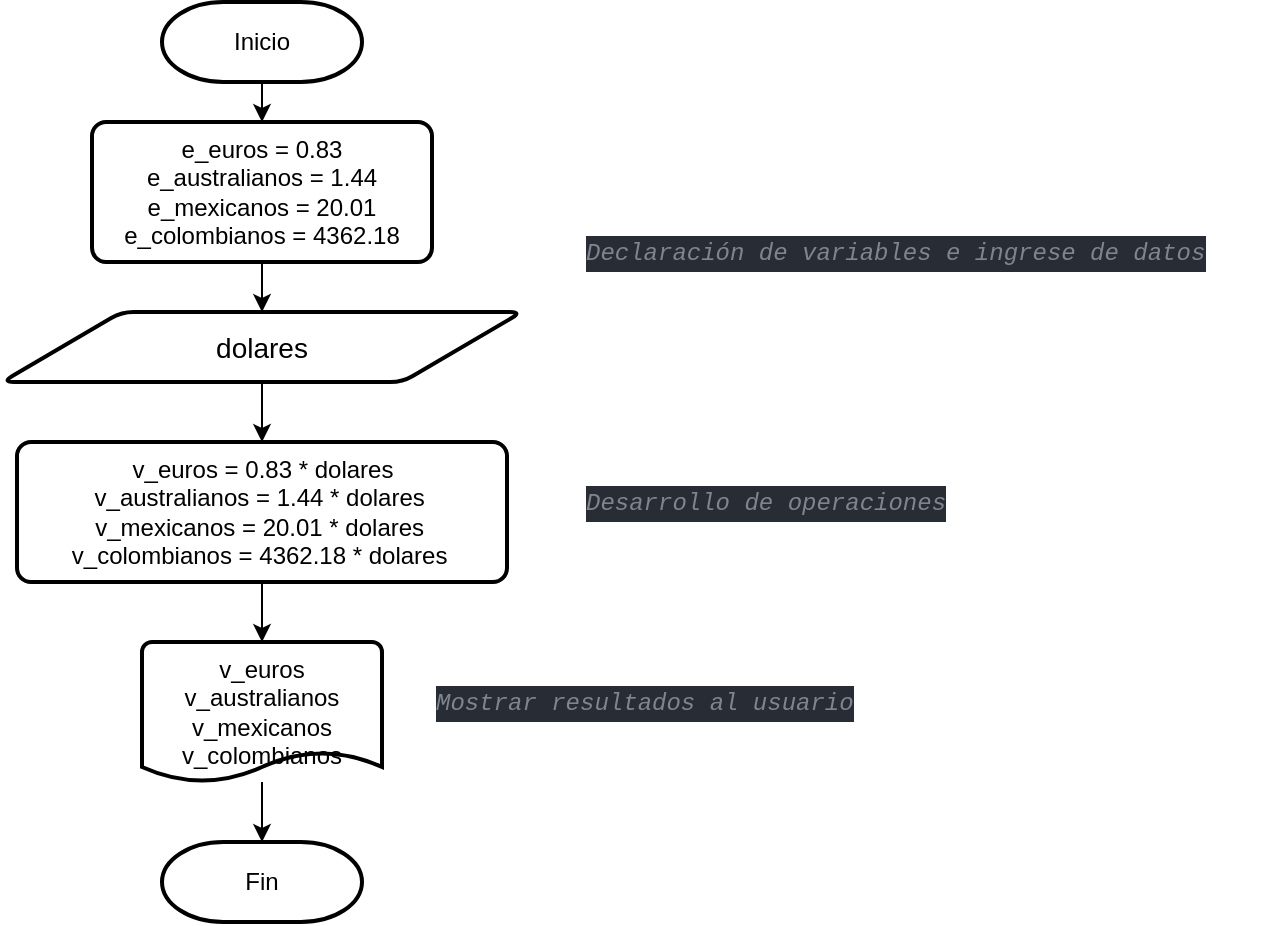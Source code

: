 <mxfile version="20.2.6" type="github">
  <diagram id="IP0gO1VmfP8Zahwi0N1H" name="Page-1">
    <mxGraphModel dx="896" dy="496" grid="1" gridSize="10" guides="1" tooltips="1" connect="1" arrows="1" fold="1" page="1" pageScale="1" pageWidth="827" pageHeight="1169" math="0" shadow="0">
      <root>
        <mxCell id="0" />
        <mxCell id="1" parent="0" />
        <mxCell id="CMdCtWPAHTPmnLJE-Hyq-1" value="Inicio" style="strokeWidth=2;html=1;shape=mxgraph.flowchart.terminator;whiteSpace=wrap;" vertex="1" parent="1">
          <mxGeometry x="220" y="50" width="100" height="40" as="geometry" />
        </mxCell>
        <mxCell id="CMdCtWPAHTPmnLJE-Hyq-2" value="&lt;div style=&quot;text-align: start;&quot;&gt;&lt;font style=&quot;font-size: 14px;&quot;&gt;dolares&lt;/font&gt;&lt;br&gt;&lt;/div&gt;" style="shape=parallelogram;html=1;strokeWidth=2;perimeter=parallelogramPerimeter;whiteSpace=wrap;rounded=1;arcSize=12;size=0.23;" vertex="1" parent="1">
          <mxGeometry x="140" y="205" width="260" height="35" as="geometry" />
        </mxCell>
        <mxCell id="CMdCtWPAHTPmnLJE-Hyq-3" value="v_euros&lt;br&gt;v_australianos&lt;br&gt;v_mexicanos&lt;br&gt;v_colombianos" style="strokeWidth=2;html=1;shape=mxgraph.flowchart.document2;whiteSpace=wrap;size=0.214;" vertex="1" parent="1">
          <mxGeometry x="210" y="370" width="120" height="70" as="geometry" />
        </mxCell>
        <mxCell id="CMdCtWPAHTPmnLJE-Hyq-4" value="Fin" style="strokeWidth=2;html=1;shape=mxgraph.flowchart.terminator;whiteSpace=wrap;" vertex="1" parent="1">
          <mxGeometry x="220" y="470" width="100" height="40" as="geometry" />
        </mxCell>
        <mxCell id="CMdCtWPAHTPmnLJE-Hyq-5" value="" style="endArrow=classic;html=1;rounded=0;exitX=0.5;exitY=1;exitDx=0;exitDy=0;exitPerimeter=0;entryX=0.5;entryY=0;entryDx=0;entryDy=0;" edge="1" parent="1" source="CMdCtWPAHTPmnLJE-Hyq-1" target="CMdCtWPAHTPmnLJE-Hyq-13">
          <mxGeometry width="50" height="50" relative="1" as="geometry">
            <mxPoint x="246" y="410" as="sourcePoint" />
            <mxPoint x="380" y="140" as="targetPoint" />
          </mxGeometry>
        </mxCell>
        <mxCell id="CMdCtWPAHTPmnLJE-Hyq-6" value="" style="endArrow=classic;html=1;rounded=0;exitX=0.5;exitY=1;exitDx=0;exitDy=0;entryX=0.5;entryY=0;entryDx=0;entryDy=0;" edge="1" parent="1" source="CMdCtWPAHTPmnLJE-Hyq-2" target="CMdCtWPAHTPmnLJE-Hyq-11">
          <mxGeometry width="50" height="50" relative="1" as="geometry">
            <mxPoint x="416" y="270" as="sourcePoint" />
            <mxPoint x="270" y="290" as="targetPoint" />
          </mxGeometry>
        </mxCell>
        <mxCell id="CMdCtWPAHTPmnLJE-Hyq-7" value="" style="endArrow=classic;html=1;rounded=0;entryX=0.5;entryY=0;entryDx=0;entryDy=0;entryPerimeter=0;" edge="1" parent="1" source="CMdCtWPAHTPmnLJE-Hyq-3" target="CMdCtWPAHTPmnLJE-Hyq-4">
          <mxGeometry width="50" height="50" relative="1" as="geometry">
            <mxPoint x="246" y="650" as="sourcePoint" />
            <mxPoint x="276" y="470" as="targetPoint" />
          </mxGeometry>
        </mxCell>
        <mxCell id="CMdCtWPAHTPmnLJE-Hyq-8" value="&lt;meta charset=&quot;utf-8&quot;&gt;&lt;div style=&quot;font-style: normal; font-variant-caps: normal; font-weight: normal; letter-spacing: normal; text-align: start; text-indent: 0px; text-transform: none; word-spacing: 0px; -webkit-text-stroke-width: 0px; text-decoration: none; color: rgb(171, 178, 191); background-color: rgb(40, 44, 52); font-family: &amp;quot;Fira Code&amp;quot;, &amp;quot;Menlo for Powerline&amp;quot;, Menlo, Monaco, &amp;quot;Courier New&amp;quot;, monospace; font-size: 12px; line-height: 18px;&quot;&gt;&lt;div&gt;&lt;span style=&quot;color: rgb(127, 132, 142); font-style: italic;&quot;&gt;Declaración de variables e ingrese de datos&lt;/span&gt;&lt;/div&gt;&lt;/div&gt;" style="text;whiteSpace=wrap;html=1;" vertex="1" parent="1">
          <mxGeometry x="430" y="160" width="340" height="40" as="geometry" />
        </mxCell>
        <mxCell id="CMdCtWPAHTPmnLJE-Hyq-9" value="&lt;div style=&quot;font-style: normal; font-variant-caps: normal; font-weight: normal; letter-spacing: normal; text-align: start; text-indent: 0px; text-transform: none; word-spacing: 0px; -webkit-text-stroke-width: 0px; text-decoration: none; color: rgb(171, 178, 191); background-color: rgb(40, 44, 52); font-family: &amp;quot;Fira Code&amp;quot;, &amp;quot;Menlo for Powerline&amp;quot;, Menlo, Monaco, &amp;quot;Courier New&amp;quot;, monospace; font-size: 12px; line-height: 18px;&quot;&gt;&lt;div&gt;&lt;span style=&quot;color: rgb(127, 132, 142); font-style: italic;&quot;&gt;Mostrar resultados al usuario&lt;/span&gt;&lt;/div&gt;&lt;/div&gt;" style="text;whiteSpace=wrap;html=1;" vertex="1" parent="1">
          <mxGeometry x="355" y="385" width="240" height="40" as="geometry" />
        </mxCell>
        <mxCell id="CMdCtWPAHTPmnLJE-Hyq-10" style="edgeStyle=orthogonalEdgeStyle;rounded=0;orthogonalLoop=1;jettySize=auto;html=1;exitX=0.5;exitY=1;exitDx=0;exitDy=0;entryX=0.5;entryY=0;entryDx=0;entryDy=0;entryPerimeter=0;" edge="1" parent="1" source="CMdCtWPAHTPmnLJE-Hyq-11" target="CMdCtWPAHTPmnLJE-Hyq-3">
          <mxGeometry relative="1" as="geometry" />
        </mxCell>
        <mxCell id="CMdCtWPAHTPmnLJE-Hyq-11" value="&lt;div&gt;v_euros = 0.83 * dolares&lt;/div&gt;&lt;div&gt;v_australianos = 1.44 * dolares&amp;nbsp;&lt;/div&gt;&lt;div&gt;v_mexicanos = 20.01 * dolares&amp;nbsp;&lt;/div&gt;&lt;div&gt;v_colombianos = 4362.18 * dolares&amp;nbsp;&lt;/div&gt;" style="rounded=1;whiteSpace=wrap;html=1;absoluteArcSize=1;arcSize=14;strokeWidth=2;" vertex="1" parent="1">
          <mxGeometry x="147.5" y="270" width="245" height="70" as="geometry" />
        </mxCell>
        <mxCell id="CMdCtWPAHTPmnLJE-Hyq-12" value="&lt;div style=&quot;font-style: normal; font-variant-caps: normal; font-weight: normal; letter-spacing: normal; text-align: start; text-indent: 0px; text-transform: none; word-spacing: 0px; -webkit-text-stroke-width: 0px; text-decoration: none; color: rgb(171, 178, 191); background-color: rgb(40, 44, 52); font-family: &amp;quot;Fira Code&amp;quot;, &amp;quot;Menlo for Powerline&amp;quot;, Menlo, Monaco, &amp;quot;Courier New&amp;quot;, monospace; font-size: 12px; line-height: 18px;&quot;&gt;&lt;div&gt;&lt;span style=&quot;color: rgb(127, 132, 142); font-style: italic;&quot;&gt;Desarrollo de operaciones&lt;/span&gt;&lt;/div&gt;&lt;/div&gt;" style="text;whiteSpace=wrap;html=1;" vertex="1" parent="1">
          <mxGeometry x="430" y="285" width="210" height="40" as="geometry" />
        </mxCell>
        <mxCell id="CMdCtWPAHTPmnLJE-Hyq-15" style="edgeStyle=orthogonalEdgeStyle;rounded=0;orthogonalLoop=1;jettySize=auto;html=1;exitX=0.5;exitY=1;exitDx=0;exitDy=0;entryX=0.5;entryY=0;entryDx=0;entryDy=0;" edge="1" parent="1" source="CMdCtWPAHTPmnLJE-Hyq-13" target="CMdCtWPAHTPmnLJE-Hyq-2">
          <mxGeometry relative="1" as="geometry" />
        </mxCell>
        <mxCell id="CMdCtWPAHTPmnLJE-Hyq-13" value="&lt;div&gt;e_euros = 0.83&lt;/div&gt;&lt;div&gt;e_australianos = 1.44&lt;/div&gt;&lt;div&gt;e_mexicanos = 20.01&lt;/div&gt;&lt;div style=&quot;&quot;&gt;e_colombianos = 4362.18&lt;/div&gt;" style="rounded=1;whiteSpace=wrap;html=1;absoluteArcSize=1;arcSize=14;strokeWidth=2;" vertex="1" parent="1">
          <mxGeometry x="185" y="110" width="170" height="70" as="geometry" />
        </mxCell>
      </root>
    </mxGraphModel>
  </diagram>
</mxfile>
